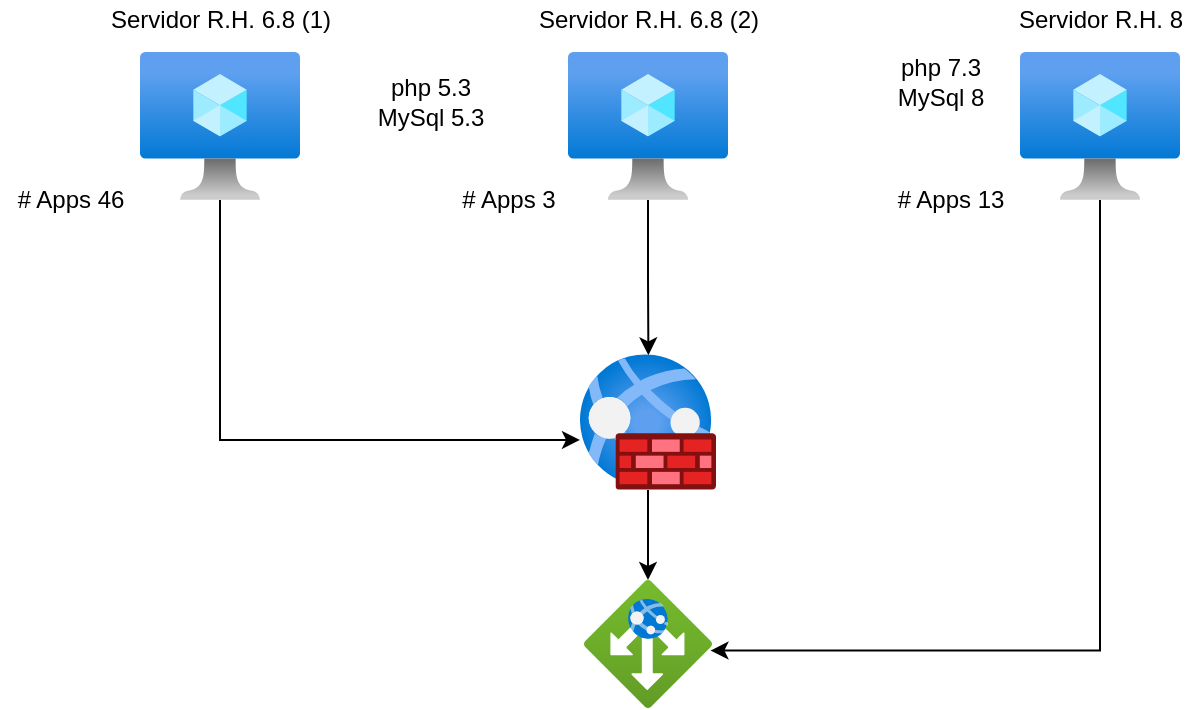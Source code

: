 <mxfile version="16.6.7" type="github">
  <diagram id="13wGwXZhPfRKZ-FUdOZh" name="Actual">
    <mxGraphModel dx="981" dy="532" grid="1" gridSize="10" guides="1" tooltips="1" connect="1" arrows="1" fold="1" page="1" pageScale="1" pageWidth="827" pageHeight="1169" math="0" shadow="0">
      <root>
        <mxCell id="0" />
        <mxCell id="1" parent="0" />
        <mxCell id="nKE6I7S9c96kNNIXthwo-22" style="edgeStyle=orthogonalEdgeStyle;rounded=0;orthogonalLoop=1;jettySize=auto;html=1;entryX=0;entryY=0.632;entryDx=0;entryDy=0;entryPerimeter=0;" edge="1" parent="1" source="nKE6I7S9c96kNNIXthwo-1" target="nKE6I7S9c96kNNIXthwo-18">
          <mxGeometry relative="1" as="geometry">
            <Array as="points">
              <mxPoint x="200" y="560" />
            </Array>
          </mxGeometry>
        </mxCell>
        <mxCell id="nKE6I7S9c96kNNIXthwo-1" value="" style="aspect=fixed;html=1;points=[];align=center;image;fontSize=12;image=img/lib/azure2/compute/Virtual_Machine.svg;" vertex="1" parent="1">
          <mxGeometry x="160" y="365.8" width="80" height="74.2" as="geometry" />
        </mxCell>
        <mxCell id="nKE6I7S9c96kNNIXthwo-19" style="edgeStyle=orthogonalEdgeStyle;rounded=0;orthogonalLoop=1;jettySize=auto;html=1;entryX=0.503;entryY=0.01;entryDx=0;entryDy=0;entryPerimeter=0;" edge="1" parent="1" source="nKE6I7S9c96kNNIXthwo-2" target="nKE6I7S9c96kNNIXthwo-18">
          <mxGeometry relative="1" as="geometry" />
        </mxCell>
        <mxCell id="nKE6I7S9c96kNNIXthwo-2" value="" style="aspect=fixed;html=1;points=[];align=center;image;fontSize=12;image=img/lib/azure2/compute/Virtual_Machine.svg;" vertex="1" parent="1">
          <mxGeometry x="374" y="365.8" width="80" height="74.2" as="geometry" />
        </mxCell>
        <mxCell id="nKE6I7S9c96kNNIXthwo-20" style="edgeStyle=orthogonalEdgeStyle;rounded=0;orthogonalLoop=1;jettySize=auto;html=1;entryX=0.988;entryY=0.551;entryDx=0;entryDy=0;entryPerimeter=0;" edge="1" parent="1" source="nKE6I7S9c96kNNIXthwo-3" target="nKE6I7S9c96kNNIXthwo-4">
          <mxGeometry relative="1" as="geometry">
            <Array as="points">
              <mxPoint x="640" y="665" />
            </Array>
          </mxGeometry>
        </mxCell>
        <mxCell id="nKE6I7S9c96kNNIXthwo-3" value="" style="aspect=fixed;html=1;points=[];align=center;image;fontSize=12;image=img/lib/azure2/compute/Virtual_Machine.svg;" vertex="1" parent="1">
          <mxGeometry x="600" y="365.8" width="80" height="74.2" as="geometry" />
        </mxCell>
        <mxCell id="nKE6I7S9c96kNNIXthwo-4" value="" style="aspect=fixed;html=1;points=[];align=center;image;fontSize=12;image=img/lib/azure2/networking/Application_Gateways.svg;" vertex="1" parent="1">
          <mxGeometry x="382" y="630" width="64" height="64" as="geometry" />
        </mxCell>
        <mxCell id="nKE6I7S9c96kNNIXthwo-6" value="Servidor R.H. 6.8 (1)" style="text;html=1;align=center;verticalAlign=middle;resizable=0;points=[];autosize=1;strokeColor=none;fillColor=none;" vertex="1" parent="1">
          <mxGeometry x="135" y="340" width="130" height="20" as="geometry" />
        </mxCell>
        <mxCell id="nKE6I7S9c96kNNIXthwo-7" value="Servidor R.H. 8" style="text;html=1;align=center;verticalAlign=middle;resizable=0;points=[];autosize=1;strokeColor=none;fillColor=none;" vertex="1" parent="1">
          <mxGeometry x="590" y="340" width="100" height="20" as="geometry" />
        </mxCell>
        <mxCell id="nKE6I7S9c96kNNIXthwo-8" value="Servidor R.H. 6.8 (2)" style="text;html=1;align=center;verticalAlign=middle;resizable=0;points=[];autosize=1;strokeColor=none;fillColor=none;" vertex="1" parent="1">
          <mxGeometry x="349" y="340" width="130" height="20" as="geometry" />
        </mxCell>
        <mxCell id="nKE6I7S9c96kNNIXthwo-9" value="# Apps 46" style="text;html=1;align=center;verticalAlign=middle;resizable=0;points=[];autosize=1;strokeColor=none;fillColor=none;" vertex="1" parent="1">
          <mxGeometry x="90" y="430" width="70" height="20" as="geometry" />
        </mxCell>
        <mxCell id="nKE6I7S9c96kNNIXthwo-10" value="# Apps 3" style="text;html=1;align=center;verticalAlign=middle;resizable=0;points=[];autosize=1;strokeColor=none;fillColor=none;" vertex="1" parent="1">
          <mxGeometry x="314" y="430" width="60" height="20" as="geometry" />
        </mxCell>
        <mxCell id="nKE6I7S9c96kNNIXthwo-11" value="# Apps 13" style="text;html=1;align=center;verticalAlign=middle;resizable=0;points=[];autosize=1;strokeColor=none;fillColor=none;" vertex="1" parent="1">
          <mxGeometry x="530" y="430" width="70" height="20" as="geometry" />
        </mxCell>
        <mxCell id="nKE6I7S9c96kNNIXthwo-12" value="php 5.3&lt;br&gt;MySql 5.3" style="text;html=1;align=center;verticalAlign=middle;resizable=0;points=[];autosize=1;strokeColor=none;fillColor=none;" vertex="1" parent="1">
          <mxGeometry x="270" y="375.8" width="70" height="30" as="geometry" />
        </mxCell>
        <mxCell id="nKE6I7S9c96kNNIXthwo-13" value="php 7.3&lt;br&gt;MySql 8" style="text;html=1;align=center;verticalAlign=middle;resizable=0;points=[];autosize=1;strokeColor=none;fillColor=none;" vertex="1" parent="1">
          <mxGeometry x="530" y="365.8" width="60" height="30" as="geometry" />
        </mxCell>
        <mxCell id="nKE6I7S9c96kNNIXthwo-21" style="edgeStyle=orthogonalEdgeStyle;rounded=0;orthogonalLoop=1;jettySize=auto;html=1;entryX=0.5;entryY=0;entryDx=0;entryDy=0;entryPerimeter=0;" edge="1" parent="1" source="nKE6I7S9c96kNNIXthwo-18" target="nKE6I7S9c96kNNIXthwo-4">
          <mxGeometry relative="1" as="geometry" />
        </mxCell>
        <mxCell id="nKE6I7S9c96kNNIXthwo-18" value="" style="aspect=fixed;html=1;points=[];align=center;image;fontSize=12;image=img/lib/azure2/networking/Web_Application_Firewall_Policies_WAF.svg;" vertex="1" parent="1">
          <mxGeometry x="380" y="517" width="68" height="68" as="geometry" />
        </mxCell>
      </root>
    </mxGraphModel>
  </diagram>
</mxfile>
